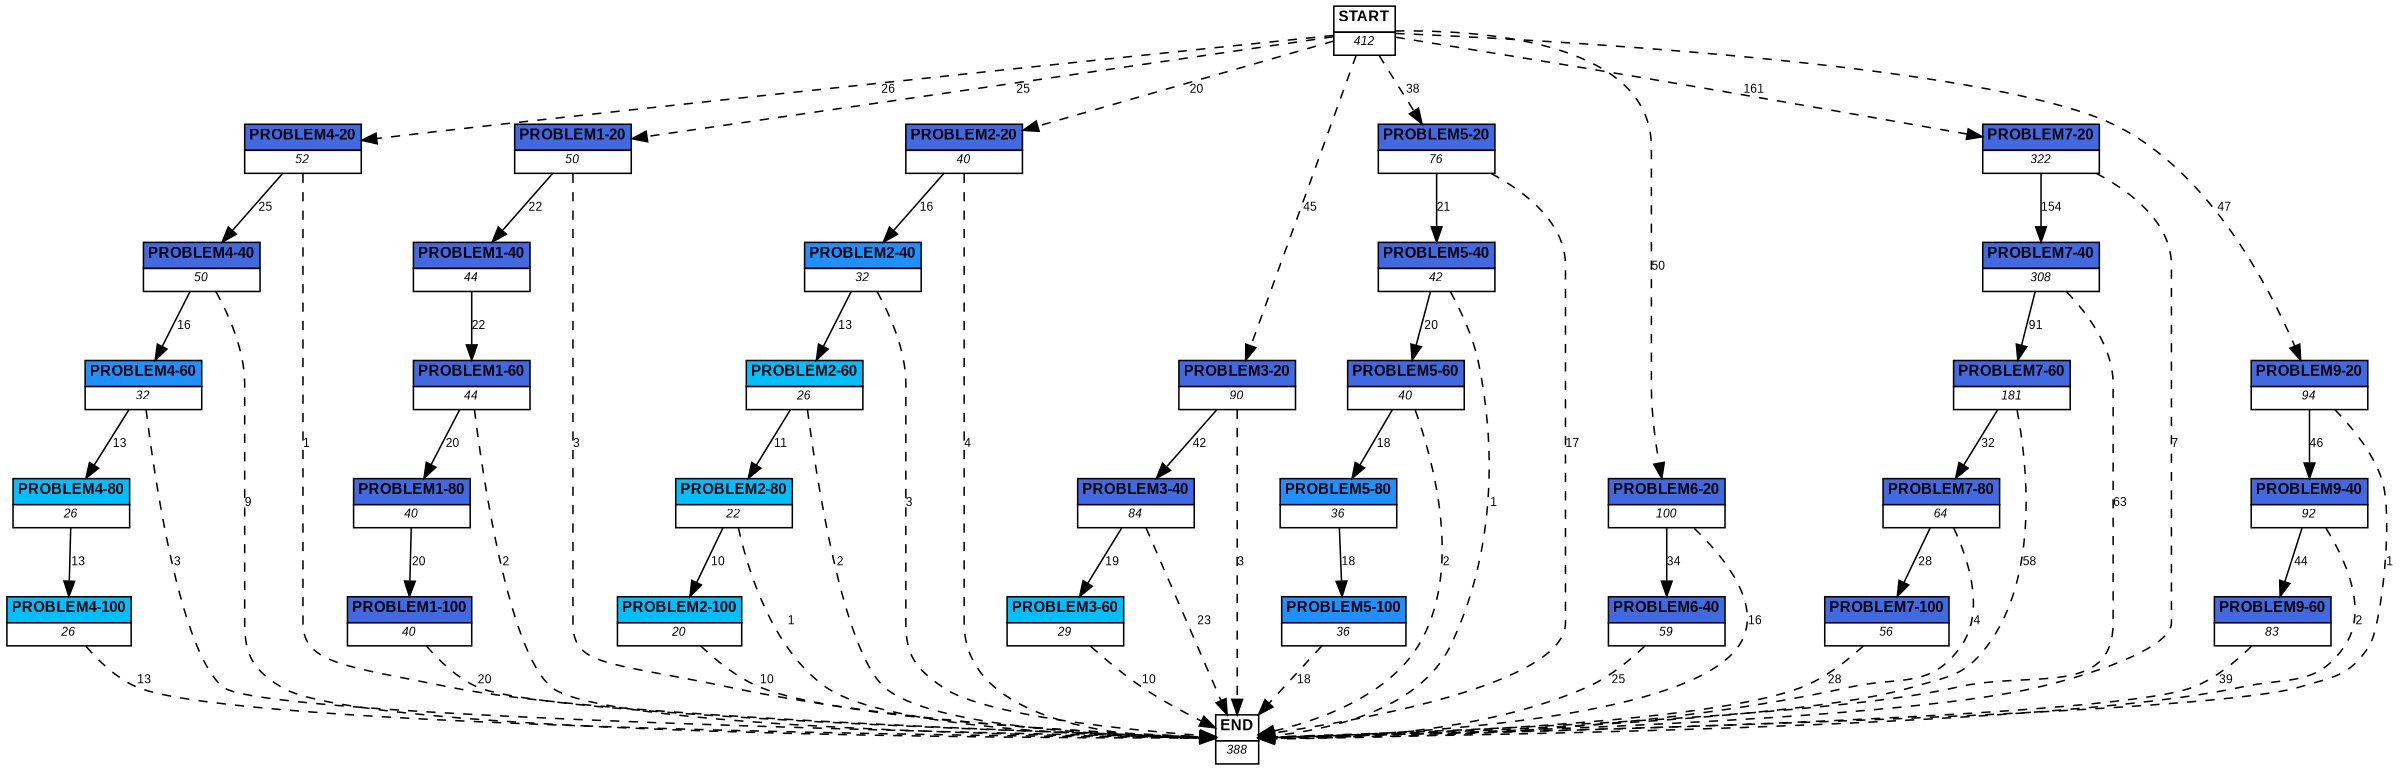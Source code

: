 digraph graphname {
	dpi = 150
	size="16,11!";
	margin = 0;
"PROBLEM4-20" [shape=plain, label=<<table border="0" cellborder="1" cellspacing="0"><tr><td bgcolor="royalblue"><FONT face="Arial" POINT-SIZE="10"><b>PROBLEM4-20</b></FONT></td></tr><tr><td bgcolor="white"><FONT face="Arial" POINT-SIZE="8"><i>52</i></FONT></td></tr></table>>]
"PROBLEM4-40" [shape=plain, label=<<table border="0" cellborder="1" cellspacing="0"><tr><td bgcolor="royalblue"><FONT face="Arial" POINT-SIZE="10"><b>PROBLEM4-40</b></FONT></td></tr><tr><td bgcolor="white"><FONT face="Arial" POINT-SIZE="8"><i>50</i></FONT></td></tr></table>>]
"PROBLEM4-60" [shape=plain, label=<<table border="0" cellborder="1" cellspacing="0"><tr><td bgcolor="dodgerblue"><FONT face="Arial" POINT-SIZE="10"><b>PROBLEM4-60</b></FONT></td></tr><tr><td bgcolor="white"><FONT face="Arial" POINT-SIZE="8"><i>32</i></FONT></td></tr></table>>]
"PROBLEM4-80" [shape=plain, label=<<table border="0" cellborder="1" cellspacing="0"><tr><td bgcolor="deepskyblue"><FONT face="Arial" POINT-SIZE="10"><b>PROBLEM4-80</b></FONT></td></tr><tr><td bgcolor="white"><FONT face="Arial" POINT-SIZE="8"><i>26</i></FONT></td></tr></table>>]
"PROBLEM4-100" [shape=plain, label=<<table border="0" cellborder="1" cellspacing="0"><tr><td bgcolor="deepskyblue"><FONT face="Arial" POINT-SIZE="10"><b>PROBLEM4-100</b></FONT></td></tr><tr><td bgcolor="white"><FONT face="Arial" POINT-SIZE="8"><i>26</i></FONT></td></tr></table>>]
"PROBLEM1-20" [shape=plain, label=<<table border="0" cellborder="1" cellspacing="0"><tr><td bgcolor="royalblue"><FONT face="Arial" POINT-SIZE="10"><b>PROBLEM1-20</b></FONT></td></tr><tr><td bgcolor="white"><FONT face="Arial" POINT-SIZE="8"><i>50</i></FONT></td></tr></table>>]
"PROBLEM1-40" [shape=plain, label=<<table border="0" cellborder="1" cellspacing="0"><tr><td bgcolor="royalblue"><FONT face="Arial" POINT-SIZE="10"><b>PROBLEM1-40</b></FONT></td></tr><tr><td bgcolor="white"><FONT face="Arial" POINT-SIZE="8"><i>44</i></FONT></td></tr></table>>]
"PROBLEM1-60" [shape=plain, label=<<table border="0" cellborder="1" cellspacing="0"><tr><td bgcolor="royalblue"><FONT face="Arial" POINT-SIZE="10"><b>PROBLEM1-60</b></FONT></td></tr><tr><td bgcolor="white"><FONT face="Arial" POINT-SIZE="8"><i>44</i></FONT></td></tr></table>>]
"PROBLEM1-80" [shape=plain, label=<<table border="0" cellborder="1" cellspacing="0"><tr><td bgcolor="royalblue"><FONT face="Arial" POINT-SIZE="10"><b>PROBLEM1-80</b></FONT></td></tr><tr><td bgcolor="white"><FONT face="Arial" POINT-SIZE="8"><i>40</i></FONT></td></tr></table>>]
"PROBLEM1-100" [shape=plain, label=<<table border="0" cellborder="1" cellspacing="0"><tr><td bgcolor="royalblue"><FONT face="Arial" POINT-SIZE="10"><b>PROBLEM1-100</b></FONT></td></tr><tr><td bgcolor="white"><FONT face="Arial" POINT-SIZE="8"><i>40</i></FONT></td></tr></table>>]
"PROBLEM2-20" [shape=plain, label=<<table border="0" cellborder="1" cellspacing="0"><tr><td bgcolor="royalblue"><FONT face="Arial" POINT-SIZE="10"><b>PROBLEM2-20</b></FONT></td></tr><tr><td bgcolor="white"><FONT face="Arial" POINT-SIZE="8"><i>40</i></FONT></td></tr></table>>]
"PROBLEM2-40" [shape=plain, label=<<table border="0" cellborder="1" cellspacing="0"><tr><td bgcolor="dodgerblue"><FONT face="Arial" POINT-SIZE="10"><b>PROBLEM2-40</b></FONT></td></tr><tr><td bgcolor="white"><FONT face="Arial" POINT-SIZE="8"><i>32</i></FONT></td></tr></table>>]
"PROBLEM2-60" [shape=plain, label=<<table border="0" cellborder="1" cellspacing="0"><tr><td bgcolor="deepskyblue"><FONT face="Arial" POINT-SIZE="10"><b>PROBLEM2-60</b></FONT></td></tr><tr><td bgcolor="white"><FONT face="Arial" POINT-SIZE="8"><i>26</i></FONT></td></tr></table>>]
"PROBLEM2-80" [shape=plain, label=<<table border="0" cellborder="1" cellspacing="0"><tr><td bgcolor="deepskyblue"><FONT face="Arial" POINT-SIZE="10"><b>PROBLEM2-80</b></FONT></td></tr><tr><td bgcolor="white"><FONT face="Arial" POINT-SIZE="8"><i>22</i></FONT></td></tr></table>>]
"PROBLEM2-100" [shape=plain, label=<<table border="0" cellborder="1" cellspacing="0"><tr><td bgcolor="deepskyblue"><FONT face="Arial" POINT-SIZE="10"><b>PROBLEM2-100</b></FONT></td></tr><tr><td bgcolor="white"><FONT face="Arial" POINT-SIZE="8"><i>20</i></FONT></td></tr></table>>]
"PROBLEM3-20" [shape=plain, label=<<table border="0" cellborder="1" cellspacing="0"><tr><td bgcolor="royalblue"><FONT face="Arial" POINT-SIZE="10"><b>PROBLEM3-20</b></FONT></td></tr><tr><td bgcolor="white"><FONT face="Arial" POINT-SIZE="8"><i>90</i></FONT></td></tr></table>>]
"PROBLEM3-40" [shape=plain, label=<<table border="0" cellborder="1" cellspacing="0"><tr><td bgcolor="royalblue"><FONT face="Arial" POINT-SIZE="10"><b>PROBLEM3-40</b></FONT></td></tr><tr><td bgcolor="white"><FONT face="Arial" POINT-SIZE="8"><i>84</i></FONT></td></tr></table>>]
"PROBLEM3-60" [shape=plain, label=<<table border="0" cellborder="1" cellspacing="0"><tr><td bgcolor="deepskyblue"><FONT face="Arial" POINT-SIZE="10"><b>PROBLEM3-60</b></FONT></td></tr><tr><td bgcolor="white"><FONT face="Arial" POINT-SIZE="8"><i>29</i></FONT></td></tr></table>>]
"PROBLEM5-20" [shape=plain, label=<<table border="0" cellborder="1" cellspacing="0"><tr><td bgcolor="royalblue"><FONT face="Arial" POINT-SIZE="10"><b>PROBLEM5-20</b></FONT></td></tr><tr><td bgcolor="white"><FONT face="Arial" POINT-SIZE="8"><i>76</i></FONT></td></tr></table>>]
"PROBLEM5-40" [shape=plain, label=<<table border="0" cellborder="1" cellspacing="0"><tr><td bgcolor="royalblue"><FONT face="Arial" POINT-SIZE="10"><b>PROBLEM5-40</b></FONT></td></tr><tr><td bgcolor="white"><FONT face="Arial" POINT-SIZE="8"><i>42</i></FONT></td></tr></table>>]
"PROBLEM5-60" [shape=plain, label=<<table border="0" cellborder="1" cellspacing="0"><tr><td bgcolor="royalblue"><FONT face="Arial" POINT-SIZE="10"><b>PROBLEM5-60</b></FONT></td></tr><tr><td bgcolor="white"><FONT face="Arial" POINT-SIZE="8"><i>40</i></FONT></td></tr></table>>]
"PROBLEM5-80" [shape=plain, label=<<table border="0" cellborder="1" cellspacing="0"><tr><td bgcolor="dodgerblue"><FONT face="Arial" POINT-SIZE="10"><b>PROBLEM5-80</b></FONT></td></tr><tr><td bgcolor="white"><FONT face="Arial" POINT-SIZE="8"><i>36</i></FONT></td></tr></table>>]
"PROBLEM5-100" [shape=plain, label=<<table border="0" cellborder="1" cellspacing="0"><tr><td bgcolor="dodgerblue"><FONT face="Arial" POINT-SIZE="10"><b>PROBLEM5-100</b></FONT></td></tr><tr><td bgcolor="white"><FONT face="Arial" POINT-SIZE="8"><i>36</i></FONT></td></tr></table>>]
"PROBLEM6-20" [shape=plain, label=<<table border="0" cellborder="1" cellspacing="0"><tr><td bgcolor="royalblue"><FONT face="Arial" POINT-SIZE="10"><b>PROBLEM6-20</b></FONT></td></tr><tr><td bgcolor="white"><FONT face="Arial" POINT-SIZE="8"><i>100</i></FONT></td></tr></table>>]
"PROBLEM6-40" [shape=plain, label=<<table border="0" cellborder="1" cellspacing="0"><tr><td bgcolor="royalblue"><FONT face="Arial" POINT-SIZE="10"><b>PROBLEM6-40</b></FONT></td></tr><tr><td bgcolor="white"><FONT face="Arial" POINT-SIZE="8"><i>59</i></FONT></td></tr></table>>]
"PROBLEM7-20" [shape=plain, label=<<table border="0" cellborder="1" cellspacing="0"><tr><td bgcolor="royalblue"><FONT face="Arial" POINT-SIZE="10"><b>PROBLEM7-20</b></FONT></td></tr><tr><td bgcolor="white"><FONT face="Arial" POINT-SIZE="8"><i>322</i></FONT></td></tr></table>>]
"PROBLEM7-40" [shape=plain, label=<<table border="0" cellborder="1" cellspacing="0"><tr><td bgcolor="royalblue"><FONT face="Arial" POINT-SIZE="10"><b>PROBLEM7-40</b></FONT></td></tr><tr><td bgcolor="white"><FONT face="Arial" POINT-SIZE="8"><i>308</i></FONT></td></tr></table>>]
"PROBLEM7-60" [shape=plain, label=<<table border="0" cellborder="1" cellspacing="0"><tr><td bgcolor="royalblue"><FONT face="Arial" POINT-SIZE="10"><b>PROBLEM7-60</b></FONT></td></tr><tr><td bgcolor="white"><FONT face="Arial" POINT-SIZE="8"><i>181</i></FONT></td></tr></table>>]
"PROBLEM9-20" [shape=plain, label=<<table border="0" cellborder="1" cellspacing="0"><tr><td bgcolor="royalblue"><FONT face="Arial" POINT-SIZE="10"><b>PROBLEM9-20</b></FONT></td></tr><tr><td bgcolor="white"><FONT face="Arial" POINT-SIZE="8"><i>94</i></FONT></td></tr></table>>]
"PROBLEM9-40" [shape=plain, label=<<table border="0" cellborder="1" cellspacing="0"><tr><td bgcolor="royalblue"><FONT face="Arial" POINT-SIZE="10"><b>PROBLEM9-40</b></FONT></td></tr><tr><td bgcolor="white"><FONT face="Arial" POINT-SIZE="8"><i>92</i></FONT></td></tr></table>>]
"PROBLEM9-60" [shape=plain, label=<<table border="0" cellborder="1" cellspacing="0"><tr><td bgcolor="royalblue"><FONT face="Arial" POINT-SIZE="10"><b>PROBLEM9-60</b></FONT></td></tr><tr><td bgcolor="white"><FONT face="Arial" POINT-SIZE="8"><i>83</i></FONT></td></tr></table>>]
"PROBLEM7-80" [shape=plain, label=<<table border="0" cellborder="1" cellspacing="0"><tr><td bgcolor="royalblue"><FONT face="Arial" POINT-SIZE="10"><b>PROBLEM7-80</b></FONT></td></tr><tr><td bgcolor="white"><FONT face="Arial" POINT-SIZE="8"><i>64</i></FONT></td></tr></table>>]
"PROBLEM7-100" [shape=plain, label=<<table border="0" cellborder="1" cellspacing="0"><tr><td bgcolor="royalblue"><FONT face="Arial" POINT-SIZE="10"><b>PROBLEM7-100</b></FONT></td></tr><tr><td bgcolor="white"><FONT face="Arial" POINT-SIZE="8"><i>56</i></FONT></td></tr></table>>]
"START" [shape=plain, label=<<table border="0" cellborder="1" cellspacing="0"><tr><td bgcolor="white"><FONT face="Arial" POINT-SIZE="10"><b>START</b></FONT></td></tr><tr><td bgcolor="white"><FONT face="Arial" POINT-SIZE="8"><i>412</i></FONT></td></tr></table>>]
"END" [shape=plain, label=<<table border="0" cellborder="1" cellspacing="0"><tr><td bgcolor="white"><FONT face="Arial" POINT-SIZE="10"><b>END</b></FONT></td></tr><tr><td bgcolor="white"><FONT face="Arial" POINT-SIZE="8"><i>388</i></FONT></td></tr></table>>]
"PROBLEM4-20" -> "PROBLEM4-40" [ label ="25" labelfloat=false fontname="Arial" fontsize=8]
"PROBLEM4-20" -> "END" [ style = dashed label ="1" labelfloat=false fontname="Arial" fontsize=8]
"PROBLEM4-40" -> "PROBLEM4-60" [ label ="16" labelfloat=false fontname="Arial" fontsize=8]
"PROBLEM4-40" -> "END" [ style = dashed label ="9" labelfloat=false fontname="Arial" fontsize=8]
"PROBLEM4-60" -> "PROBLEM4-80" [ label ="13" labelfloat=false fontname="Arial" fontsize=8]
"PROBLEM4-60" -> "END" [ style = dashed label ="3" labelfloat=false fontname="Arial" fontsize=8]
"PROBLEM4-80" -> "PROBLEM4-100" [ label ="13" labelfloat=false fontname="Arial" fontsize=8]
"PROBLEM4-100" -> "END" [ style = dashed label ="13" labelfloat=false fontname="Arial" fontsize=8]
"PROBLEM1-20" -> "PROBLEM1-40" [ label ="22" labelfloat=false fontname="Arial" fontsize=8]
"PROBLEM1-20" -> "END" [ style = dashed label ="3" labelfloat=false fontname="Arial" fontsize=8]
"PROBLEM1-40" -> "PROBLEM1-60" [ label ="22" labelfloat=false fontname="Arial" fontsize=8]
"PROBLEM1-60" -> "PROBLEM1-80" [ label ="20" labelfloat=false fontname="Arial" fontsize=8]
"PROBLEM1-60" -> "END" [ style = dashed label ="2" labelfloat=false fontname="Arial" fontsize=8]
"PROBLEM1-80" -> "PROBLEM1-100" [ label ="20" labelfloat=false fontname="Arial" fontsize=8]
"PROBLEM1-100" -> "END" [ style = dashed label ="20" labelfloat=false fontname="Arial" fontsize=8]
"PROBLEM2-20" -> "PROBLEM2-40" [ label ="16" labelfloat=false fontname="Arial" fontsize=8]
"PROBLEM2-20" -> "END" [ style = dashed label ="4" labelfloat=false fontname="Arial" fontsize=8]
"PROBLEM2-40" -> "PROBLEM2-60" [ label ="13" labelfloat=false fontname="Arial" fontsize=8]
"PROBLEM2-40" -> "END" [ style = dashed label ="3" labelfloat=false fontname="Arial" fontsize=8]
"PROBLEM2-60" -> "PROBLEM2-80" [ label ="11" labelfloat=false fontname="Arial" fontsize=8]
"PROBLEM2-60" -> "END" [ style = dashed label ="2" labelfloat=false fontname="Arial" fontsize=8]
"PROBLEM2-80" -> "PROBLEM2-100" [ label ="10" labelfloat=false fontname="Arial" fontsize=8]
"PROBLEM2-80" -> "END" [ style = dashed label ="1" labelfloat=false fontname="Arial" fontsize=8]
"PROBLEM2-100" -> "END" [ style = dashed label ="10" labelfloat=false fontname="Arial" fontsize=8]
"PROBLEM3-20" -> "PROBLEM3-40" [ label ="42" labelfloat=false fontname="Arial" fontsize=8]
"PROBLEM3-20" -> "END" [ style = dashed label ="3" labelfloat=false fontname="Arial" fontsize=8]
"PROBLEM3-40" -> "PROBLEM3-60" [ label ="19" labelfloat=false fontname="Arial" fontsize=8]
"PROBLEM3-40" -> "END" [ style = dashed label ="23" labelfloat=false fontname="Arial" fontsize=8]
"PROBLEM3-60" -> "END" [ style = dashed label ="10" labelfloat=false fontname="Arial" fontsize=8]
"PROBLEM5-20" -> "PROBLEM5-40" [ label ="21" labelfloat=false fontname="Arial" fontsize=8]
"PROBLEM5-20" -> "END" [ style = dashed label ="17" labelfloat=false fontname="Arial" fontsize=8]
"PROBLEM5-40" -> "PROBLEM5-60" [ label ="20" labelfloat=false fontname="Arial" fontsize=8]
"PROBLEM5-40" -> "END" [ style = dashed label ="1" labelfloat=false fontname="Arial" fontsize=8]
"PROBLEM5-60" -> "PROBLEM5-80" [ label ="18" labelfloat=false fontname="Arial" fontsize=8]
"PROBLEM5-60" -> "END" [ style = dashed label ="2" labelfloat=false fontname="Arial" fontsize=8]
"PROBLEM5-80" -> "PROBLEM5-100" [ label ="18" labelfloat=false fontname="Arial" fontsize=8]
"PROBLEM5-100" -> "END" [ style = dashed label ="18" labelfloat=false fontname="Arial" fontsize=8]
"PROBLEM6-20" -> "PROBLEM6-40" [ label ="34" labelfloat=false fontname="Arial" fontsize=8]
"PROBLEM6-20" -> "END" [ style = dashed label ="16" labelfloat=false fontname="Arial" fontsize=8]
"PROBLEM6-40" -> "END" [ style = dashed label ="25" labelfloat=false fontname="Arial" fontsize=8]
"PROBLEM7-20" -> "PROBLEM7-40" [ label ="154" labelfloat=false fontname="Arial" fontsize=8]
"PROBLEM7-20" -> "END" [ style = dashed label ="7" labelfloat=false fontname="Arial" fontsize=8]
"PROBLEM7-40" -> "PROBLEM7-60" [ label ="91" labelfloat=false fontname="Arial" fontsize=8]
"PROBLEM7-40" -> "END" [ style = dashed label ="63" labelfloat=false fontname="Arial" fontsize=8]
"PROBLEM7-60" -> "PROBLEM7-80" [ label ="32" labelfloat=false fontname="Arial" fontsize=8]
"PROBLEM7-60" -> "END" [ style = dashed label ="58" labelfloat=false fontname="Arial" fontsize=8]
"PROBLEM9-20" -> "PROBLEM9-40" [ label ="46" labelfloat=false fontname="Arial" fontsize=8]
"PROBLEM9-20" -> "END" [ style = dashed label ="1" labelfloat=false fontname="Arial" fontsize=8]
"PROBLEM9-40" -> "PROBLEM9-60" [ label ="44" labelfloat=false fontname="Arial" fontsize=8]
"PROBLEM9-40" -> "END" [ style = dashed label ="2" labelfloat=false fontname="Arial" fontsize=8]
"PROBLEM9-60" -> "END" [ style = dashed label ="39" labelfloat=false fontname="Arial" fontsize=8]
"PROBLEM7-80" -> "PROBLEM7-100" [ label ="28" labelfloat=false fontname="Arial" fontsize=8]
"PROBLEM7-80" -> "END" [ style = dashed label ="4" labelfloat=false fontname="Arial" fontsize=8]
"PROBLEM7-100" -> "END" [ style = dashed label ="28" labelfloat=false fontname="Arial" fontsize=8]
"START" -> "PROBLEM4-20" [ style = dashed label ="26" labelfloat=false fontname="Arial" fontsize=8]
"START" -> "PROBLEM1-20" [ style = dashed label ="25" labelfloat=false fontname="Arial" fontsize=8]
"START" -> "PROBLEM2-20" [ style = dashed label ="20" labelfloat=false fontname="Arial" fontsize=8]
"START" -> "PROBLEM3-20" [ style = dashed label ="45" labelfloat=false fontname="Arial" fontsize=8]
"START" -> "PROBLEM5-20" [ style = dashed label ="38" labelfloat=false fontname="Arial" fontsize=8]
"START" -> "PROBLEM6-20" [ style = dashed label ="50" labelfloat=false fontname="Arial" fontsize=8]
"START" -> "PROBLEM7-20" [ style = dashed label ="161" labelfloat=false fontname="Arial" fontsize=8]
"START" -> "PROBLEM9-20" [ style = dashed label ="47" labelfloat=false fontname="Arial" fontsize=8]
}